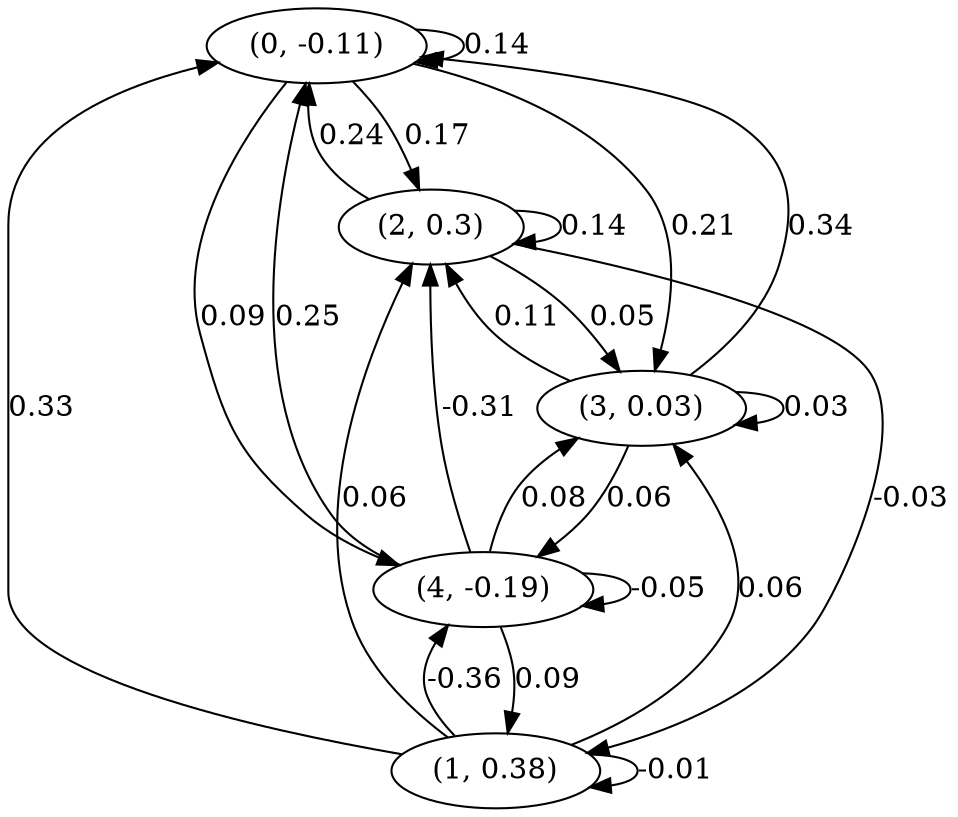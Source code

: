digraph {
    0 [ label = "(0, -0.11)" ]
    1 [ label = "(1, 0.38)" ]
    2 [ label = "(2, 0.3)" ]
    3 [ label = "(3, 0.03)" ]
    4 [ label = "(4, -0.19)" ]
    0 -> 0 [ label = "0.14" ]
    1 -> 1 [ label = "-0.01" ]
    2 -> 2 [ label = "0.14" ]
    3 -> 3 [ label = "0.03" ]
    4 -> 4 [ label = "-0.05" ]
    1 -> 0 [ label = "0.33" ]
    2 -> 0 [ label = "0.24" ]
    3 -> 0 [ label = "0.34" ]
    4 -> 0 [ label = "0.25" ]
    2 -> 1 [ label = "-0.03" ]
    4 -> 1 [ label = "0.09" ]
    0 -> 2 [ label = "0.17" ]
    1 -> 2 [ label = "0.06" ]
    3 -> 2 [ label = "0.11" ]
    4 -> 2 [ label = "-0.31" ]
    0 -> 3 [ label = "0.21" ]
    1 -> 3 [ label = "0.06" ]
    2 -> 3 [ label = "0.05" ]
    4 -> 3 [ label = "0.08" ]
    0 -> 4 [ label = "0.09" ]
    1 -> 4 [ label = "-0.36" ]
    3 -> 4 [ label = "0.06" ]
}

